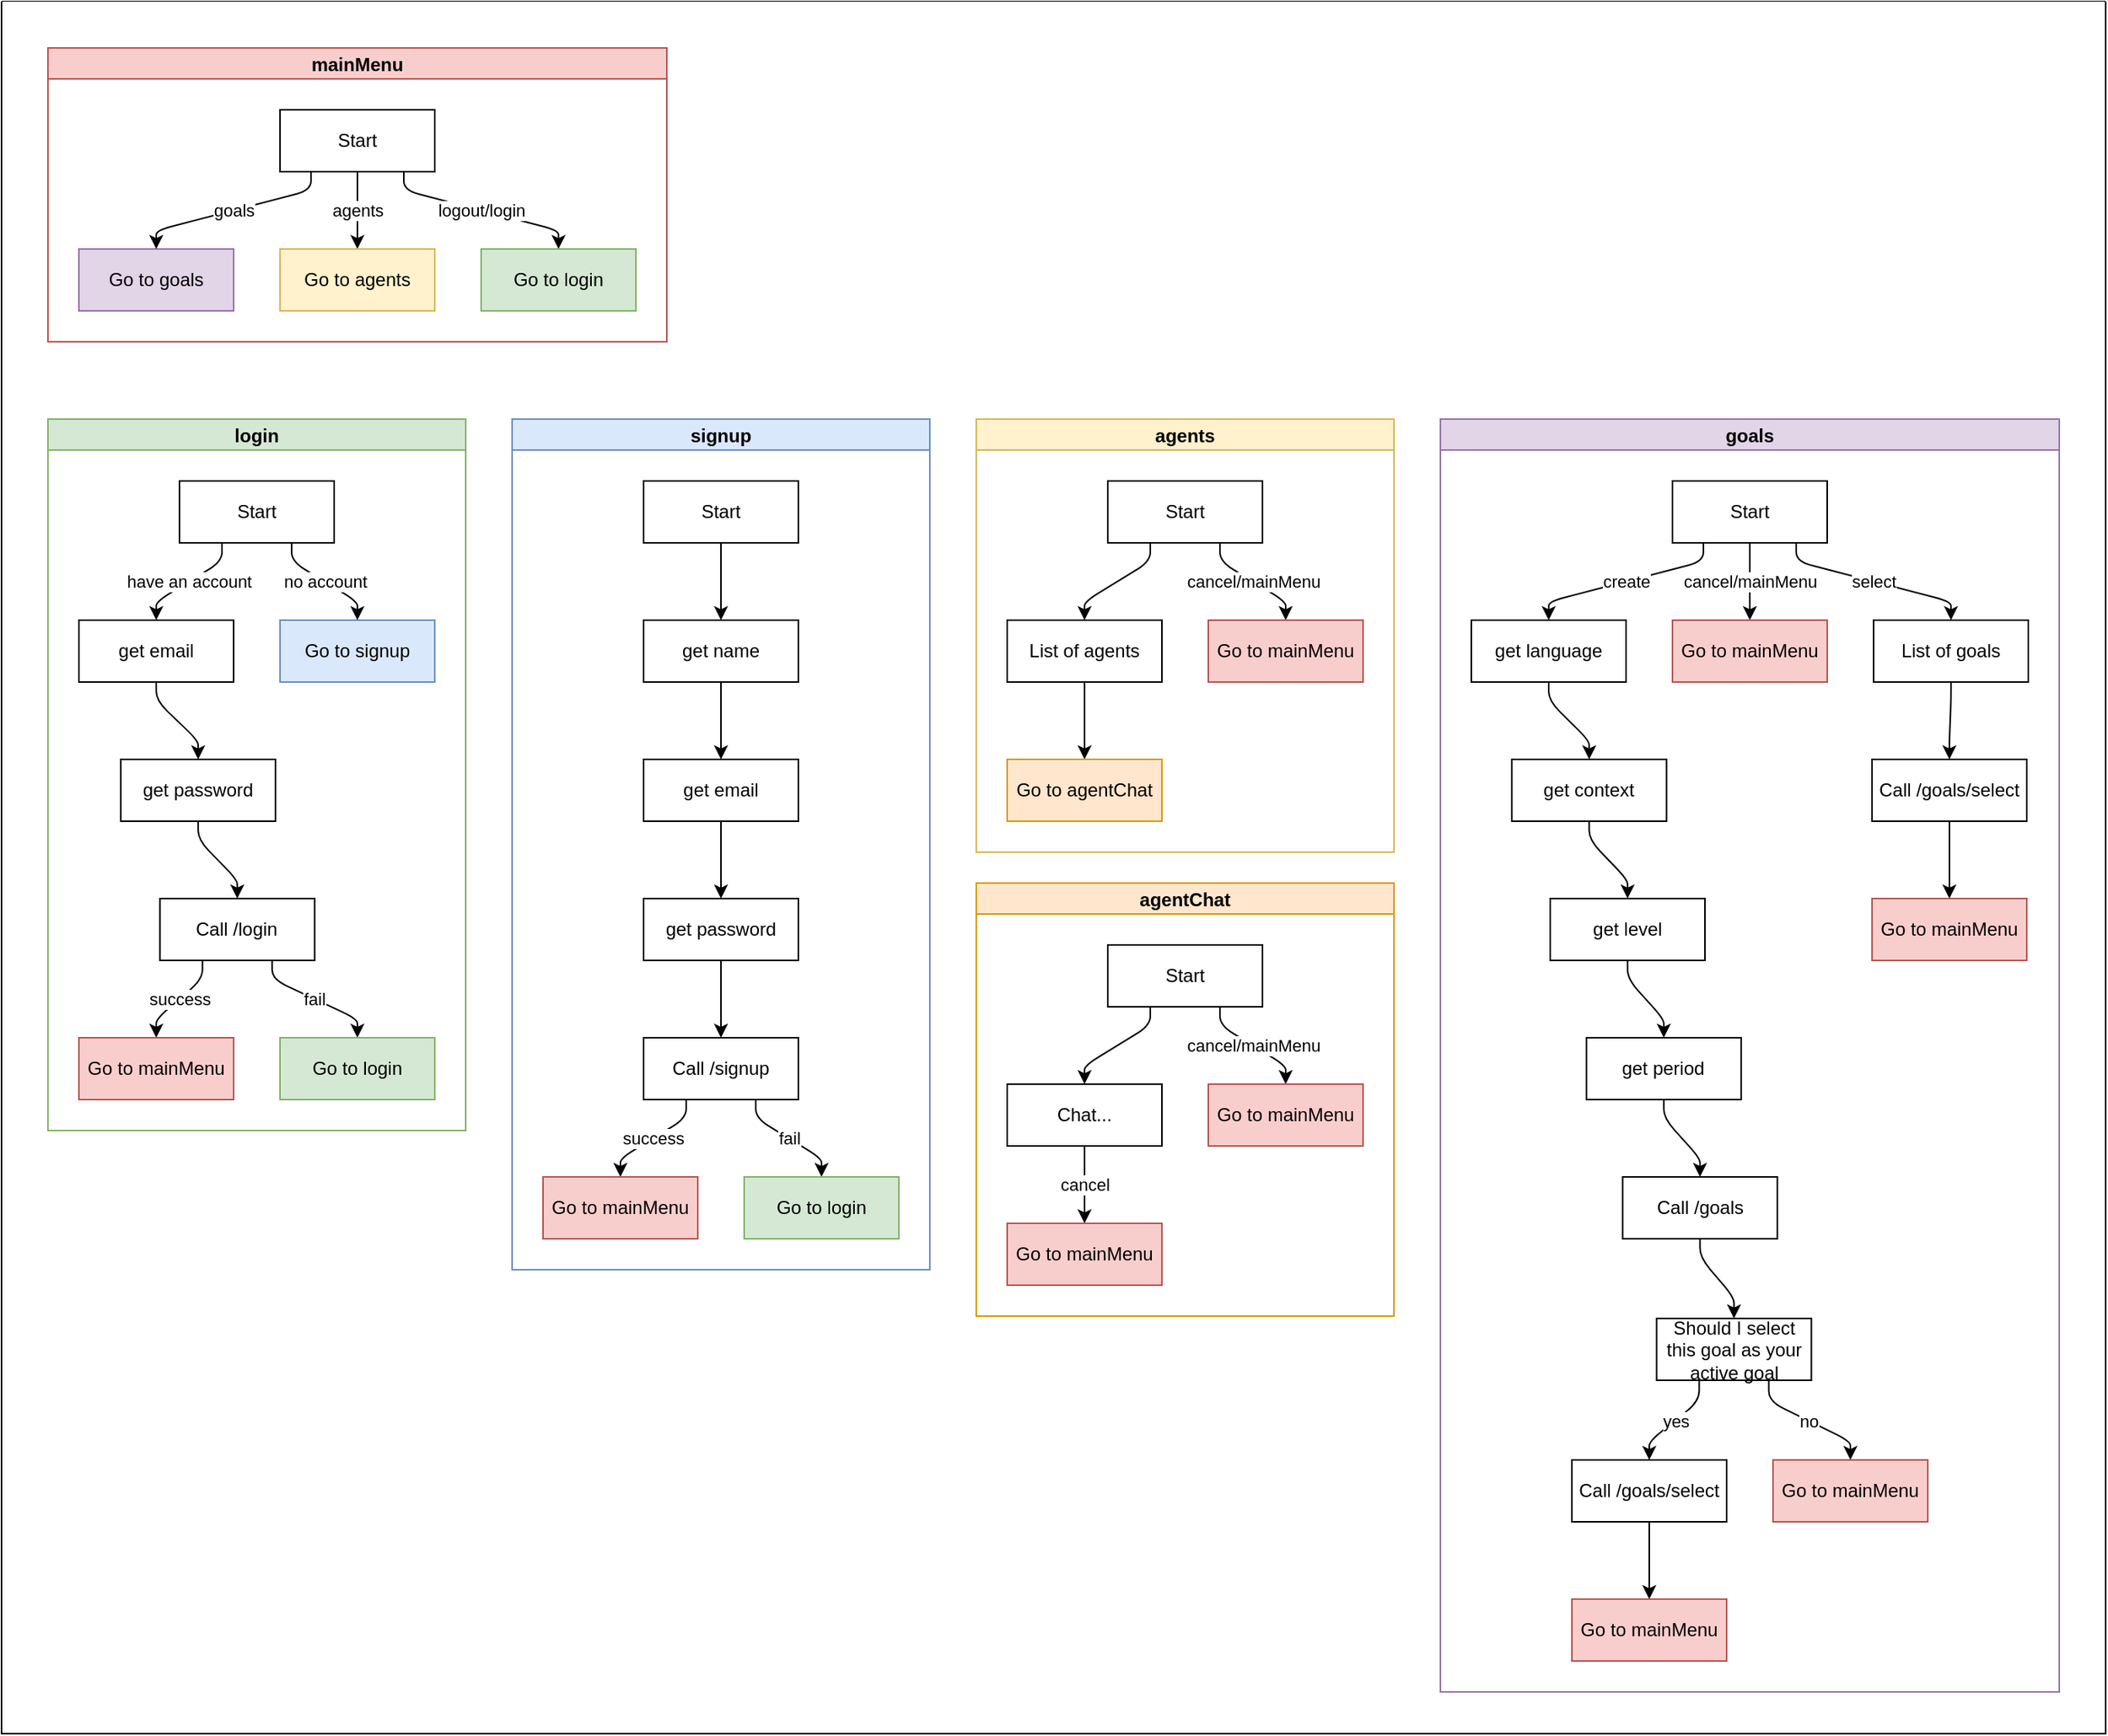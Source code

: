 <mxfile>
    <diagram id="bgsEg6_Z_Hxe3sFuJUlA" name="Page-1">
        <mxGraphModel dx="1737" dy="1004" grid="1" gridSize="10" guides="1" tooltips="1" connect="1" arrows="1" fold="1" page="1" pageScale="1" pageWidth="850" pageHeight="1100" math="0" shadow="0">
            <root>
                <mxCell id="0"/>
                <mxCell id="1" parent="0"/>
                <mxCell id="140" value="" style="swimlane;startSize=0;fillStyle=solid;fillColor=#330033;swimlaneFillColor=default;gradientColor=none;" vertex="1" parent="1">
                    <mxGeometry x="10" y="10" width="1360" height="1120" as="geometry"/>
                </mxCell>
                <mxCell id="2" value="login" style="swimlane;startSize=20;horizontal=1;childLayout=flowLayout;flowOrientation=north;resizable=0;interRankCellSpacing=50;containerType=tree;fontSize=12;fillColor=#d5e8d4;strokeColor=#82b366;" vertex="1" parent="1">
                    <mxGeometry x="40" y="280" width="270" height="460" as="geometry"/>
                </mxCell>
                <mxCell id="3" value="Start" style="whiteSpace=wrap;html=1;" vertex="1" parent="2">
                    <mxGeometry x="85" y="40" width="100" height="40" as="geometry"/>
                </mxCell>
                <mxCell id="4" value="get email" style="whiteSpace=wrap;html=1;" vertex="1" parent="2">
                    <mxGeometry x="20" y="130" width="100" height="40" as="geometry"/>
                </mxCell>
                <mxCell id="5" value="have an account" style="html=1;rounded=1;curved=0;sourcePerimeterSpacing=0;targetPerimeterSpacing=0;startSize=6;endSize=6;noEdgeStyle=1;orthogonal=1;" edge="1" parent="2" source="3" target="4">
                    <mxGeometry relative="1" as="geometry">
                        <Array as="points">
                            <mxPoint x="112.5" y="92"/>
                            <mxPoint x="70" y="118"/>
                        </Array>
                    </mxGeometry>
                </mxCell>
                <mxCell id="6" value="Go to signup" style="whiteSpace=wrap;html=1;fillColor=#dae8fc;strokeColor=#6c8ebf;" vertex="1" parent="2">
                    <mxGeometry x="150" y="130" width="100" height="40" as="geometry"/>
                </mxCell>
                <mxCell id="7" value="no account" style="html=1;rounded=1;curved=0;sourcePerimeterSpacing=0;targetPerimeterSpacing=0;startSize=6;endSize=6;noEdgeStyle=1;orthogonal=1;" edge="1" parent="2" source="3" target="6">
                    <mxGeometry relative="1" as="geometry">
                        <Array as="points">
                            <mxPoint x="157.5" y="92"/>
                            <mxPoint x="200" y="118"/>
                        </Array>
                    </mxGeometry>
                </mxCell>
                <mxCell id="20" value="" style="html=1;rounded=1;curved=0;sourcePerimeterSpacing=0;targetPerimeterSpacing=0;startSize=6;endSize=6;noEdgeStyle=1;orthogonal=1;" edge="1" target="21" source="4" parent="2">
                    <mxGeometry relative="1" as="geometry">
                        <mxPoint x="683" y="1240" as="sourcePoint"/>
                        <Array as="points">
                            <mxPoint x="70" y="182"/>
                            <mxPoint x="97.083" y="208"/>
                        </Array>
                    </mxGeometry>
                </mxCell>
                <mxCell id="21" value="get password" style="whiteSpace=wrap;html=1;" vertex="1" parent="2">
                    <mxGeometry x="47.083" y="220" width="100" height="40" as="geometry"/>
                </mxCell>
                <mxCell id="22" value="" style="html=1;rounded=1;curved=0;sourcePerimeterSpacing=0;targetPerimeterSpacing=0;startSize=6;endSize=6;noEdgeStyle=1;orthogonal=1;" edge="1" target="23" source="21" parent="2">
                    <mxGeometry relative="1" as="geometry">
                        <mxPoint x="600" y="1250" as="sourcePoint"/>
                        <Array as="points">
                            <mxPoint x="97.083" y="272"/>
                            <mxPoint x="122.361" y="298"/>
                        </Array>
                    </mxGeometry>
                </mxCell>
                <mxCell id="23" value="Call /login" style="whiteSpace=wrap;html=1;" vertex="1" parent="2">
                    <mxGeometry x="72.361" y="310" width="100" height="40" as="geometry"/>
                </mxCell>
                <mxCell id="24" value="success" style="html=1;rounded=1;curved=0;sourcePerimeterSpacing=0;targetPerimeterSpacing=0;startSize=6;endSize=6;noEdgeStyle=1;orthogonal=1;" edge="1" target="25" source="23" parent="2">
                    <mxGeometry relative="1" as="geometry">
                        <mxPoint x="561" y="1260" as="sourcePoint"/>
                        <Array as="points">
                            <mxPoint x="99.861" y="362"/>
                            <mxPoint x="70" y="388"/>
                        </Array>
                    </mxGeometry>
                </mxCell>
                <mxCell id="25" value="Go to mainMenu" style="whiteSpace=wrap;html=1;fillColor=#f8cecc;strokeColor=#b85450;" vertex="1" parent="2">
                    <mxGeometry x="20" y="400" width="100" height="40" as="geometry"/>
                </mxCell>
                <mxCell id="28" value="fail" style="html=1;rounded=1;curved=0;sourcePerimeterSpacing=0;targetPerimeterSpacing=0;startSize=6;endSize=6;noEdgeStyle=1;orthogonal=1;" edge="1" target="29" source="23" parent="2">
                    <mxGeometry relative="1" as="geometry">
                        <mxPoint x="443" y="1020" as="sourcePoint"/>
                        <Array as="points">
                            <mxPoint x="144.861" y="362"/>
                            <mxPoint x="200" y="388"/>
                        </Array>
                    </mxGeometry>
                </mxCell>
                <mxCell id="29" value="Go to login" style="whiteSpace=wrap;html=1;fillColor=#d5e8d4;strokeColor=#82b366;" vertex="1" parent="2">
                    <mxGeometry x="150" y="400" width="100" height="40" as="geometry"/>
                </mxCell>
                <mxCell id="11" value="signup" style="swimlane;startSize=20;horizontal=1;childLayout=flowLayout;flowOrientation=north;resizable=0;interRankCellSpacing=50;containerType=tree;fontSize=12;fillColor=#dae8fc;strokeColor=#6c8ebf;" vertex="1" parent="1">
                    <mxGeometry x="340" y="280" width="270" height="550" as="geometry"/>
                </mxCell>
                <mxCell id="12" value="Start" style="whiteSpace=wrap;html=1;" vertex="1" parent="11">
                    <mxGeometry x="85" y="40" width="100" height="40" as="geometry"/>
                </mxCell>
                <mxCell id="13" value="get name" style="whiteSpace=wrap;html=1;" vertex="1" parent="11">
                    <mxGeometry x="85" y="130" width="100" height="40" as="geometry"/>
                </mxCell>
                <mxCell id="14" value="" style="html=1;rounded=1;curved=0;sourcePerimeterSpacing=0;targetPerimeterSpacing=0;startSize=6;endSize=6;noEdgeStyle=1;orthogonal=1;" edge="1" parent="11" source="12" target="13">
                    <mxGeometry relative="1" as="geometry">
                        <Array as="points">
                            <mxPoint x="135" y="92"/>
                            <mxPoint x="135" y="118"/>
                        </Array>
                    </mxGeometry>
                </mxCell>
                <mxCell id="26" value="" style="html=1;rounded=1;curved=0;sourcePerimeterSpacing=0;targetPerimeterSpacing=0;startSize=6;endSize=6;noEdgeStyle=1;orthogonal=1;" edge="1" target="27" source="13" parent="11">
                    <mxGeometry relative="1" as="geometry">
                        <Array as="points">
                            <mxPoint x="135" y="182"/>
                            <mxPoint x="135" y="208"/>
                        </Array>
                        <mxPoint x="1320" y="2000" as="sourcePoint"/>
                    </mxGeometry>
                </mxCell>
                <mxCell id="27" value="get email" style="whiteSpace=wrap;html=1;" vertex="1" parent="11">
                    <mxGeometry x="85" y="220" width="100" height="40" as="geometry"/>
                </mxCell>
                <mxCell id="30" value="" style="html=1;rounded=1;curved=0;sourcePerimeterSpacing=0;targetPerimeterSpacing=0;startSize=6;endSize=6;noEdgeStyle=1;orthogonal=1;" edge="1" target="31" source="27" parent="11">
                    <mxGeometry relative="1" as="geometry">
                        <Array as="points">
                            <mxPoint x="135" y="272"/>
                            <mxPoint x="135" y="298"/>
                        </Array>
                        <mxPoint x="1260" y="1970" as="sourcePoint"/>
                    </mxGeometry>
                </mxCell>
                <mxCell id="31" value="get password" style="whiteSpace=wrap;html=1;" vertex="1" parent="11">
                    <mxGeometry x="85" y="310" width="100" height="40" as="geometry"/>
                </mxCell>
                <mxCell id="103" value="" style="html=1;rounded=1;curved=0;sourcePerimeterSpacing=0;targetPerimeterSpacing=0;startSize=6;endSize=6;noEdgeStyle=1;orthogonal=1;" edge="1" target="104" source="31" parent="11">
                    <mxGeometry relative="1" as="geometry">
                        <Array as="points">
                            <mxPoint x="135" y="362"/>
                            <mxPoint x="135" y="388"/>
                        </Array>
                        <mxPoint x="995" y="1580" as="sourcePoint"/>
                    </mxGeometry>
                </mxCell>
                <mxCell id="104" value="Call /signup" style="whiteSpace=wrap;html=1;" vertex="1" parent="11">
                    <mxGeometry x="85" y="400" width="100" height="40" as="geometry"/>
                </mxCell>
                <mxCell id="115" value="success" style="html=1;rounded=1;curved=0;sourcePerimeterSpacing=0;targetPerimeterSpacing=0;startSize=6;endSize=6;noEdgeStyle=1;orthogonal=1;" edge="1" target="116" source="104" parent="11">
                    <mxGeometry relative="1" as="geometry">
                        <Array as="points">
                            <mxPoint x="112.5" y="452"/>
                            <mxPoint x="70" y="478"/>
                        </Array>
                        <mxPoint x="735" y="1770" as="sourcePoint"/>
                    </mxGeometry>
                </mxCell>
                <mxCell id="116" value="Go to mainMenu" style="whiteSpace=wrap;html=1;fillColor=#f8cecc;strokeColor=#b85450;" vertex="1" parent="11">
                    <mxGeometry x="20" y="490" width="100" height="40" as="geometry"/>
                </mxCell>
                <mxCell id="117" value="fail" style="html=1;rounded=1;curved=0;sourcePerimeterSpacing=0;targetPerimeterSpacing=0;startSize=6;endSize=6;noEdgeStyle=1;orthogonal=1;" edge="1" target="118" source="104" parent="11">
                    <mxGeometry relative="1" as="geometry">
                        <Array as="points">
                            <mxPoint x="157.5" y="452"/>
                            <mxPoint x="200" y="478"/>
                        </Array>
                        <mxPoint x="475" y="1570" as="sourcePoint"/>
                    </mxGeometry>
                </mxCell>
                <mxCell id="118" value="Go to login" style="whiteSpace=wrap;html=1;fillColor=#d5e8d4;strokeColor=#82b366;" vertex="1" parent="11">
                    <mxGeometry x="150" y="490" width="100" height="40" as="geometry"/>
                </mxCell>
                <mxCell id="45" value="mainMenu" style="swimlane;startSize=20;horizontal=1;childLayout=flowLayout;flowOrientation=north;resizable=0;interRankCellSpacing=50;containerType=tree;fontSize=12;fillColor=#f8cecc;strokeColor=#b85450;" vertex="1" parent="1">
                    <mxGeometry x="40" y="40" width="400" height="190" as="geometry"/>
                </mxCell>
                <mxCell id="46" value="Start" style="whiteSpace=wrap;html=1;" vertex="1" parent="45">
                    <mxGeometry x="150" y="40" width="100" height="40" as="geometry"/>
                </mxCell>
                <mxCell id="47" value="Go to goals" style="whiteSpace=wrap;html=1;fillColor=#e1d5e7;strokeColor=#9673a6;" vertex="1" parent="45">
                    <mxGeometry x="20" y="130" width="100" height="40" as="geometry"/>
                </mxCell>
                <mxCell id="48" value="goals" style="html=1;rounded=1;curved=0;sourcePerimeterSpacing=0;targetPerimeterSpacing=0;startSize=6;endSize=6;noEdgeStyle=1;orthogonal=1;" edge="1" parent="45" source="46" target="47">
                    <mxGeometry relative="1" as="geometry">
                        <Array as="points">
                            <mxPoint x="170" y="92"/>
                            <mxPoint x="70" y="118"/>
                        </Array>
                    </mxGeometry>
                </mxCell>
                <mxCell id="57" value="agents" style="edgeStyle=none;html=1;noEdgeStyle=1;orthogonal=1;" edge="1" source="46" target="58" parent="45">
                    <mxGeometry relative="1" as="geometry">
                        <Array as="points">
                            <mxPoint x="200" y="94"/>
                            <mxPoint x="200" y="118"/>
                        </Array>
                    </mxGeometry>
                </mxCell>
                <mxCell id="58" value="Go to agents" style="whiteSpace=wrap;html=1;fillColor=#fff2cc;strokeColor=#d6b656;" vertex="1" parent="45">
                    <mxGeometry x="150" y="130" width="100" height="40" as="geometry"/>
                </mxCell>
                <mxCell id="59" value="logout/login" style="edgeStyle=none;html=1;noEdgeStyle=1;orthogonal=1;" edge="1" source="46" target="60" parent="45">
                    <mxGeometry relative="1" as="geometry">
                        <Array as="points">
                            <mxPoint x="230" y="92"/>
                            <mxPoint x="330" y="118"/>
                        </Array>
                    </mxGeometry>
                </mxCell>
                <mxCell id="60" value="Go to login" style="whiteSpace=wrap;html=1;fillColor=#d5e8d4;strokeColor=#82b366;" vertex="1" parent="45">
                    <mxGeometry x="280" y="130" width="100" height="40" as="geometry"/>
                </mxCell>
                <mxCell id="61" value="agents" style="swimlane;startSize=20;horizontal=1;childLayout=flowLayout;flowOrientation=north;resizable=0;interRankCellSpacing=50;containerType=tree;fontSize=12;fillColor=#fff2cc;strokeColor=#d6b656;" vertex="1" parent="1">
                    <mxGeometry x="640" y="280" width="270" height="280" as="geometry"/>
                </mxCell>
                <mxCell id="62" value="Start" style="whiteSpace=wrap;html=1;" vertex="1" parent="61">
                    <mxGeometry x="85" y="40" width="100" height="40" as="geometry"/>
                </mxCell>
                <mxCell id="73" value="" style="edgeStyle=none;html=1;noEdgeStyle=1;orthogonal=1;" edge="1" source="62" target="74" parent="61">
                    <mxGeometry relative="1" as="geometry">
                        <Array as="points">
                            <mxPoint x="112.5" y="92"/>
                            <mxPoint x="70" y="118"/>
                        </Array>
                    </mxGeometry>
                </mxCell>
                <mxCell id="74" value="List of agents" style="whiteSpace=wrap;html=1;" vertex="1" parent="61">
                    <mxGeometry x="20" y="130" width="100" height="40" as="geometry"/>
                </mxCell>
                <mxCell id="75" value="cancel/mainMenu" style="edgeStyle=none;html=1;noEdgeStyle=1;orthogonal=1;" edge="1" source="62" target="76" parent="61">
                    <mxGeometry relative="1" as="geometry">
                        <Array as="points">
                            <mxPoint x="157.5" y="92"/>
                            <mxPoint x="200" y="118"/>
                        </Array>
                    </mxGeometry>
                </mxCell>
                <mxCell id="76" value="Go to mainMenu" style="whiteSpace=wrap;html=1;fillColor=#f8cecc;strokeColor=#b85450;" vertex="1" parent="61">
                    <mxGeometry x="150" y="130" width="100" height="40" as="geometry"/>
                </mxCell>
                <mxCell id="77" value="" style="edgeStyle=none;html=1;noEdgeStyle=1;orthogonal=1;" edge="1" target="78" source="74" parent="61">
                    <mxGeometry relative="1" as="geometry">
                        <mxPoint x="983" y="750" as="sourcePoint"/>
                        <Array as="points">
                            <mxPoint x="70" y="182"/>
                            <mxPoint x="70" y="208"/>
                        </Array>
                    </mxGeometry>
                </mxCell>
                <mxCell id="78" value="Go to agentChat" style="whiteSpace=wrap;html=1;fillColor=#ffe6cc;strokeColor=#d79b00;" vertex="1" parent="61">
                    <mxGeometry x="20" y="220" width="100" height="40" as="geometry"/>
                </mxCell>
                <mxCell id="79" value="agentChat" style="swimlane;startSize=20;horizontal=1;childLayout=flowLayout;flowOrientation=north;resizable=0;interRankCellSpacing=50;containerType=tree;fontSize=12;fillColor=#ffe6cc;strokeColor=#d79b00;" vertex="1" parent="1">
                    <mxGeometry x="640" y="580" width="270" height="280" as="geometry"/>
                </mxCell>
                <mxCell id="80" value="Start" style="whiteSpace=wrap;html=1;" vertex="1" parent="79">
                    <mxGeometry x="85" y="40" width="100" height="40" as="geometry"/>
                </mxCell>
                <mxCell id="81" value="" style="edgeStyle=none;html=1;noEdgeStyle=1;orthogonal=1;" edge="1" parent="79" source="80" target="82">
                    <mxGeometry relative="1" as="geometry">
                        <Array as="points">
                            <mxPoint x="112.5" y="92"/>
                            <mxPoint x="70" y="118"/>
                        </Array>
                    </mxGeometry>
                </mxCell>
                <mxCell id="82" value="Chat..." style="whiteSpace=wrap;html=1;" vertex="1" parent="79">
                    <mxGeometry x="20" y="130" width="100" height="40" as="geometry"/>
                </mxCell>
                <mxCell id="83" value="cancel/mainMenu" style="edgeStyle=none;html=1;noEdgeStyle=1;orthogonal=1;" edge="1" parent="79" source="80" target="84">
                    <mxGeometry relative="1" as="geometry">
                        <Array as="points">
                            <mxPoint x="157.5" y="92"/>
                            <mxPoint x="200" y="118"/>
                        </Array>
                    </mxGeometry>
                </mxCell>
                <mxCell id="84" value="Go to mainMenu" style="whiteSpace=wrap;html=1;fillColor=#f8cecc;strokeColor=#b85450;" vertex="1" parent="79">
                    <mxGeometry x="150" y="130" width="100" height="40" as="geometry"/>
                </mxCell>
                <mxCell id="123" value="cancel" style="edgeStyle=none;html=1;noEdgeStyle=1;orthogonal=1;" edge="1" target="124" source="82" parent="79">
                    <mxGeometry relative="1" as="geometry">
                        <Array as="points">
                            <mxPoint x="70" y="182"/>
                            <mxPoint x="70" y="208"/>
                        </Array>
                        <mxPoint x="853" y="860" as="sourcePoint"/>
                    </mxGeometry>
                </mxCell>
                <mxCell id="124" value="Go to mainMenu" style="whiteSpace=wrap;html=1;fillColor=#f8cecc;strokeColor=#b85450;" vertex="1" parent="79">
                    <mxGeometry x="20" y="220" width="100" height="40" as="geometry"/>
                </mxCell>
                <mxCell id="87" value="goals" style="swimlane;startSize=20;horizontal=1;childLayout=flowLayout;flowOrientation=north;resizable=0;interRankCellSpacing=50;containerType=tree;fontSize=12;fillColor=#e1d5e7;strokeColor=#9673a6;" vertex="1" parent="1">
                    <mxGeometry x="940" y="280" width="400" height="823" as="geometry"/>
                </mxCell>
                <mxCell id="88" value="Start" style="whiteSpace=wrap;html=1;" vertex="1" parent="87">
                    <mxGeometry x="150" y="40" width="100" height="40" as="geometry"/>
                </mxCell>
                <mxCell id="89" value="create" style="edgeStyle=none;html=1;noEdgeStyle=1;orthogonal=1;" edge="1" parent="87" source="88" target="90">
                    <mxGeometry relative="1" as="geometry">
                        <Array as="points">
                            <mxPoint x="170" y="92"/>
                            <mxPoint x="70" y="118"/>
                        </Array>
                    </mxGeometry>
                </mxCell>
                <mxCell id="90" value="get language" style="whiteSpace=wrap;html=1;" vertex="1" parent="87">
                    <mxGeometry x="20" y="130" width="100" height="40" as="geometry"/>
                </mxCell>
                <mxCell id="91" value="cancel/mainMenu" style="edgeStyle=none;html=1;noEdgeStyle=1;orthogonal=1;" edge="1" parent="87" source="88" target="92">
                    <mxGeometry relative="1" as="geometry">
                        <Array as="points">
                            <mxPoint x="200" y="94"/>
                            <mxPoint x="200" y="118"/>
                        </Array>
                    </mxGeometry>
                </mxCell>
                <mxCell id="92" value="Go to mainMenu" style="whiteSpace=wrap;html=1;fillColor=#f8cecc;strokeColor=#b85450;" vertex="1" parent="87">
                    <mxGeometry x="150" y="130" width="100" height="40" as="geometry"/>
                </mxCell>
                <mxCell id="95" value="" style="edgeStyle=none;html=1;noEdgeStyle=1;orthogonal=1;" edge="1" target="96" source="90" parent="87">
                    <mxGeometry relative="1" as="geometry">
                        <Array as="points">
                            <mxPoint x="70" y="182"/>
                            <mxPoint x="96.175" y="208"/>
                        </Array>
                        <mxPoint x="1633" y="1520" as="sourcePoint"/>
                    </mxGeometry>
                </mxCell>
                <mxCell id="96" value="get context" style="whiteSpace=wrap;html=1;" vertex="1" parent="87">
                    <mxGeometry x="46.175" y="220" width="100" height="40" as="geometry"/>
                </mxCell>
                <mxCell id="97" value="" style="edgeStyle=none;html=1;noEdgeStyle=1;orthogonal=1;" edge="1" target="98" source="96" parent="87">
                    <mxGeometry relative="1" as="geometry">
                        <Array as="points">
                            <mxPoint x="96.175" y="272"/>
                            <mxPoint x="120.993" y="298"/>
                        </Array>
                        <mxPoint x="1550" y="1530" as="sourcePoint"/>
                    </mxGeometry>
                </mxCell>
                <mxCell id="98" value="get level" style="whiteSpace=wrap;html=1;" vertex="1" parent="87">
                    <mxGeometry x="70.993" y="310" width="100" height="40" as="geometry"/>
                </mxCell>
                <mxCell id="99" value="" style="edgeStyle=none;html=1;noEdgeStyle=1;orthogonal=1;" edge="1" target="100" source="98" parent="87">
                    <mxGeometry relative="1" as="geometry">
                        <Array as="points">
                            <mxPoint x="120.993" y="362"/>
                            <mxPoint x="144.389" y="388"/>
                        </Array>
                        <mxPoint x="1511" y="1540" as="sourcePoint"/>
                    </mxGeometry>
                </mxCell>
                <mxCell id="100" value="get period" style="whiteSpace=wrap;html=1;" vertex="1" parent="87">
                    <mxGeometry x="94.389" y="400" width="100" height="40" as="geometry"/>
                </mxCell>
                <mxCell id="101" value="" style="edgeStyle=none;html=1;noEdgeStyle=1;orthogonal=1;" edge="1" target="102" source="100" parent="87">
                    <mxGeometry relative="1" as="geometry">
                        <Array as="points">
                            <mxPoint x="144.389" y="452"/>
                            <mxPoint x="167.785" y="478"/>
                        </Array>
                        <mxPoint x="1475" y="1550" as="sourcePoint"/>
                    </mxGeometry>
                </mxCell>
                <mxCell id="102" value="Call /goals" style="whiteSpace=wrap;html=1;" vertex="1" parent="87">
                    <mxGeometry x="117.785" y="490" width="100" height="40" as="geometry"/>
                </mxCell>
                <mxCell id="119" value="select" style="edgeStyle=none;html=1;noEdgeStyle=1;orthogonal=1;" edge="1" source="88" target="120" parent="87">
                    <mxGeometry relative="1" as="geometry">
                        <Array as="points">
                            <mxPoint x="230" y="92"/>
                            <mxPoint x="330" y="118"/>
                        </Array>
                    </mxGeometry>
                </mxCell>
                <mxCell id="120" value="List of goals" style="whiteSpace=wrap;html=1;" vertex="1" parent="87">
                    <mxGeometry x="280" y="130" width="100" height="40" as="geometry"/>
                </mxCell>
                <mxCell id="121" value="" style="edgeStyle=none;html=1;noEdgeStyle=1;orthogonal=1;" edge="1" target="122" source="120" parent="87">
                    <mxGeometry relative="1" as="geometry">
                        <mxPoint x="1550" y="1120" as="sourcePoint"/>
                        <Array as="points">
                            <mxPoint x="330" y="182"/>
                            <mxPoint x="328.984" y="208"/>
                        </Array>
                    </mxGeometry>
                </mxCell>
                <mxCell id="122" value="Call /goals/select" style="whiteSpace=wrap;html=1;" vertex="1" parent="87">
                    <mxGeometry x="278.984" y="220" width="100" height="40" as="geometry"/>
                </mxCell>
                <mxCell id="129" value="" style="edgeStyle=none;html=1;noEdgeStyle=1;orthogonal=1;" edge="1" target="130" source="102" parent="87">
                    <mxGeometry relative="1" as="geometry">
                        <Array as="points">
                            <mxPoint x="167.785" y="542"/>
                            <mxPoint x="189.758" y="568"/>
                        </Array>
                        <mxPoint x="1319" y="1320" as="sourcePoint"/>
                    </mxGeometry>
                </mxCell>
                <mxCell id="130" value="Should I select this goal as your active goal" style="whiteSpace=wrap;html=1;" vertex="1" parent="87">
                    <mxGeometry x="139.758" y="581.5" width="100" height="40" as="geometry"/>
                </mxCell>
                <mxCell id="131" value="yes" style="edgeStyle=none;html=1;noEdgeStyle=1;orthogonal=1;" edge="1" target="132" source="130" parent="87">
                    <mxGeometry relative="1" as="geometry">
                        <Array as="points">
                            <mxPoint x="167.258" y="635"/>
                            <mxPoint x="135" y="661"/>
                        </Array>
                        <mxPoint x="1301" y="1330" as="sourcePoint"/>
                    </mxGeometry>
                </mxCell>
                <mxCell id="132" value="Call /goals/select" style="whiteSpace=wrap;html=1;" vertex="1" parent="87">
                    <mxGeometry x="85" y="673" width="100" height="40" as="geometry"/>
                </mxCell>
                <mxCell id="133" value="" style="edgeStyle=none;html=1;noEdgeStyle=1;orthogonal=1;" edge="1" target="134" source="132" parent="87">
                    <mxGeometry relative="1" as="geometry">
                        <Array as="points">
                            <mxPoint x="135" y="725"/>
                            <mxPoint x="135" y="751"/>
                        </Array>
                        <mxPoint x="1283" y="1342" as="sourcePoint"/>
                    </mxGeometry>
                </mxCell>
                <mxCell id="134" value="Go to mainMenu" style="whiteSpace=wrap;html=1;fillColor=#f8cecc;strokeColor=#b85450;" vertex="1" parent="87">
                    <mxGeometry x="85" y="763" width="100" height="40" as="geometry"/>
                </mxCell>
                <mxCell id="135" value="no" style="edgeStyle=none;html=1;noEdgeStyle=1;orthogonal=1;" edge="1" target="136" source="130" parent="87">
                    <mxGeometry relative="1" as="geometry">
                        <Array as="points">
                            <mxPoint x="212.258" y="635"/>
                            <mxPoint x="265" y="661"/>
                        </Array>
                        <mxPoint x="1250" y="1170" as="sourcePoint"/>
                    </mxGeometry>
                </mxCell>
                <mxCell id="136" value="Go to mainMenu" style="whiteSpace=wrap;html=1;fillColor=#f8cecc;strokeColor=#b85450;" vertex="1" parent="87">
                    <mxGeometry x="215" y="673" width="100" height="40" as="geometry"/>
                </mxCell>
                <mxCell id="137" value="" style="edgeStyle=none;html=1;noEdgeStyle=1;orthogonal=1;" edge="1" target="138" source="122" parent="87">
                    <mxGeometry relative="1" as="geometry">
                        <mxPoint x="1410" y="730" as="sourcePoint"/>
                        <Array as="points">
                            <mxPoint x="328.984" y="272"/>
                            <mxPoint x="328.984" y="298"/>
                        </Array>
                    </mxGeometry>
                </mxCell>
                <mxCell id="138" value="Go to mainMenu" style="whiteSpace=wrap;html=1;fillColor=#f8cecc;strokeColor=#b85450;" vertex="1" parent="87">
                    <mxGeometry x="278.984" y="310" width="100" height="40" as="geometry"/>
                </mxCell>
            </root>
        </mxGraphModel>
    </diagram>
</mxfile>